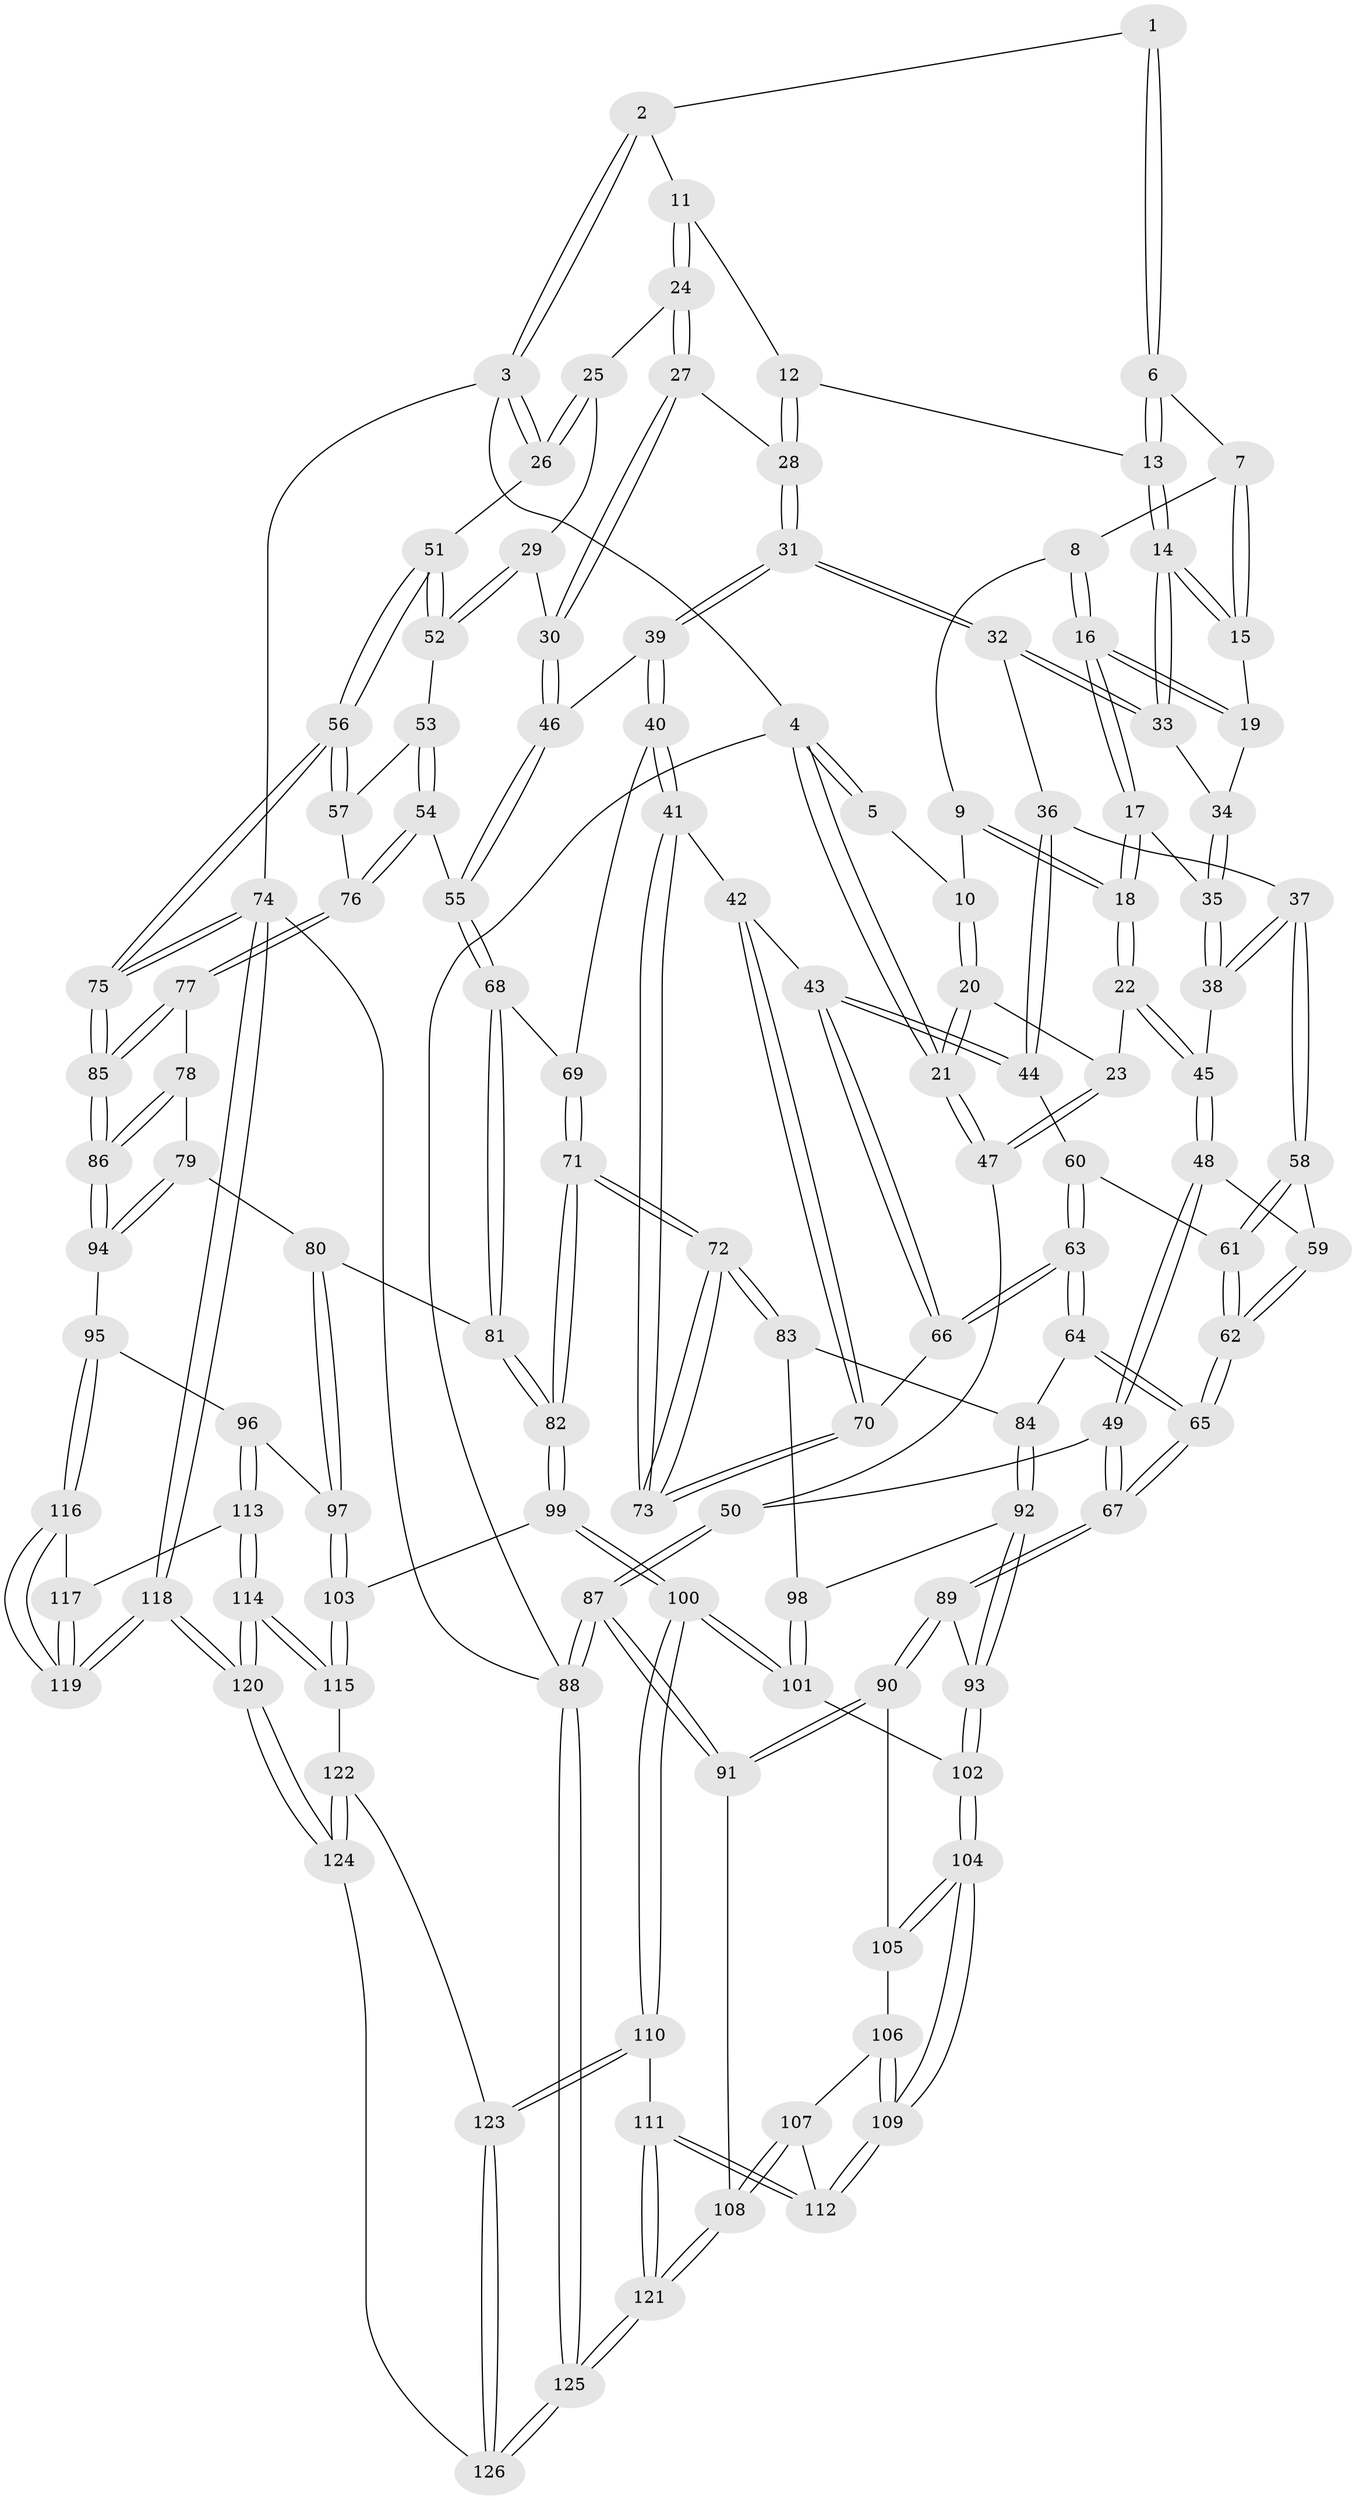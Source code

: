 // coarse degree distribution, {3: 0.0875, 5: 0.3625, 4: 0.425, 6: 0.1125, 2: 0.0125}
// Generated by graph-tools (version 1.1) at 2025/52/02/27/25 19:52:41]
// undirected, 126 vertices, 312 edges
graph export_dot {
graph [start="1"]
  node [color=gray90,style=filled];
  1 [pos="+0.3255695644615011+0"];
  2 [pos="+0.6331013164632359+0"];
  3 [pos="+1+0"];
  4 [pos="+0+0"];
  5 [pos="+0+0"];
  6 [pos="+0.3261379158476241+0"];
  7 [pos="+0.3012906980688419+0"];
  8 [pos="+0.16242597476098633+0.08272165901949959"];
  9 [pos="+0.16213631183671343+0.08276899114409426"];
  10 [pos="+0.12326480244607756+0.08625881268584937"];
  11 [pos="+0.6436797819923497+0.030672783668685356"];
  12 [pos="+0.6207723101482348+0.05719786100623689"];
  13 [pos="+0.5096961441623755+0.12913764692576177"];
  14 [pos="+0.4987840971726944+0.16323830181258278"];
  15 [pos="+0.31200680040545453+0.09265893347992854"];
  16 [pos="+0.23919205050185216+0.2257349369304414"];
  17 [pos="+0.23519019263007376+0.23512353791400392"];
  18 [pos="+0.12210182967181521+0.28205929174828653"];
  19 [pos="+0.2942613083710499+0.16277645482250133"];
  20 [pos="+0.08950576533940775+0.1129949393150418"];
  21 [pos="+0+0"];
  22 [pos="+0.11566277894503905+0.2849766035445994"];
  23 [pos="+0.040577918842692184+0.2689999699814818"];
  24 [pos="+0.7603430358718868+0.11058108901026403"];
  25 [pos="+0.8901148148972665+0.05438448595800443"];
  26 [pos="+1+0"];
  27 [pos="+0.7383358316831635+0.2597734373555805"];
  28 [pos="+0.6606737909434933+0.251904134797441"];
  29 [pos="+0.8431225518027736+0.3044343035279451"];
  30 [pos="+0.7910380937524855+0.3146882209438238"];
  31 [pos="+0.5631885779106918+0.2709247626750143"];
  32 [pos="+0.4998041696754203+0.23065599892224134"];
  33 [pos="+0.4961446463990592+0.2247587270069168"];
  34 [pos="+0.46089186399948595+0.22540707477493452"];
  35 [pos="+0.30362464653062304+0.2974947281042198"];
  36 [pos="+0.4566428288682466+0.2998999307875383"];
  37 [pos="+0.3358478519530258+0.3807879010699323"];
  38 [pos="+0.333942595875426+0.3778186025519366"];
  39 [pos="+0.570855670551731+0.4233597892193996"];
  40 [pos="+0.5519476791956572+0.4590958188243864"];
  41 [pos="+0.5396997279815992+0.4642888221561348"];
  42 [pos="+0.5279868821199096+0.46251704180962655"];
  43 [pos="+0.4947187748324687+0.4522821230664889"];
  44 [pos="+0.45891008219729335+0.43520803464219293"];
  45 [pos="+0.1557146853534078+0.3740843374015672"];
  46 [pos="+0.7689511209198083+0.38488823966036"];
  47 [pos="+0+0.3164149696217108"];
  48 [pos="+0.16845861995756836+0.4375394560612753"];
  49 [pos="+0.13772288055957096+0.5144727717636205"];
  50 [pos="+0+0.4155166219640181"];
  51 [pos="+1+0.24614170838895386"];
  52 [pos="+0.9810135872994828+0.31151081626920957"];
  53 [pos="+0.9460813834760423+0.39598481624447845"];
  54 [pos="+0.809156111665021+0.5159873449037709"];
  55 [pos="+0.7864569258571145+0.5038598031692096"];
  56 [pos="+1+0.554416131368404"];
  57 [pos="+0.9259567435274929+0.5316316683941039"];
  58 [pos="+0.33904833547362623+0.39899941895028"];
  59 [pos="+0.2359958328202631+0.4412524702097302"];
  60 [pos="+0.37061197917480254+0.4280725139946892"];
  61 [pos="+0.3421281203431573+0.4035122389999785"];
  62 [pos="+0.2724519612598331+0.5167506217277233"];
  63 [pos="+0.36217353632571736+0.5701544375419544"];
  64 [pos="+0.2878712077327294+0.6054439533218421"];
  65 [pos="+0.26236662384567655+0.6051583896139662"];
  66 [pos="+0.3623454443109018+0.5701875240219423"];
  67 [pos="+0.18249630192719465+0.6316590495854647"];
  68 [pos="+0.7168632478351095+0.5481075434083631"];
  69 [pos="+0.5952927522790953+0.49431015520266774"];
  70 [pos="+0.3938705063773632+0.5814157650015617"];
  71 [pos="+0.6032714022774374+0.7579829890030052"];
  72 [pos="+0.5155533821181673+0.6918265799337252"];
  73 [pos="+0.4963823609198374+0.6466719521057726"];
  74 [pos="+1+1"];
  75 [pos="+1+0.7429764327349513"];
  76 [pos="+0.85855518064422+0.5522821841155713"];
  77 [pos="+0.8606888435495487+0.5707587809500982"];
  78 [pos="+0.8606203433031835+0.5984060291280503"];
  79 [pos="+0.8540135455295967+0.652433850192315"];
  80 [pos="+0.8186459982741745+0.6777815964551965"];
  81 [pos="+0.6662321572354782+0.6937555203302703"];
  82 [pos="+0.6042234891594417+0.7588942272597711"];
  83 [pos="+0.3937305641766057+0.7205739447099162"];
  84 [pos="+0.3157075447910031+0.6405824339494648"];
  85 [pos="+1+0.7428955038939621"];
  86 [pos="+1+0.7443180384479775"];
  87 [pos="+0+0.7351310322042856"];
  88 [pos="+0+1"];
  89 [pos="+0.1798401075327985+0.6362037953464136"];
  90 [pos="+0.11013448453626476+0.6997480654479884"];
  91 [pos="+0+0.7459257354087724"];
  92 [pos="+0.3220367429580616+0.762498912986063"];
  93 [pos="+0.30286505758724136+0.7740118998580172"];
  94 [pos="+0.9663105278511569+0.7602870766722943"];
  95 [pos="+0.8943368879725863+0.8110067315089563"];
  96 [pos="+0.8602129947558511+0.8089780820644572"];
  97 [pos="+0.8225310453484813+0.7920299165639941"];
  98 [pos="+0.38001032230016146+0.7392652741552257"];
  99 [pos="+0.6059117256823761+0.7720052436432087"];
  100 [pos="+0.43954586548419133+0.8954601915843144"];
  101 [pos="+0.3969166988112474+0.8282918144679986"];
  102 [pos="+0.3002168982310673+0.7916674032275017"];
  103 [pos="+0.6352509195666287+0.8060034286547015"];
  104 [pos="+0.279936234265685+0.8309170942811569"];
  105 [pos="+0.14696164478544363+0.7598917488135382"];
  106 [pos="+0.15870175841438192+0.8105639783759877"];
  107 [pos="+0.16190731825540922+0.878020639597993"];
  108 [pos="+0.11296447424268063+0.9497803970296496"];
  109 [pos="+0.2806542962095406+0.8822745809412827"];
  110 [pos="+0.3958378895604261+0.9680619619849474"];
  111 [pos="+0.29205767449318953+0.9030695967818598"];
  112 [pos="+0.2807396945708802+0.8828773078734465"];
  113 [pos="+0.7977700565952833+0.9031757864365686"];
  114 [pos="+0.7098781163439662+0.913125627302285"];
  115 [pos="+0.6417079071170536+0.823621215041493"];
  116 [pos="+0.8954338637106316+0.8284353341562635"];
  117 [pos="+0.8174725894714415+0.9132853765885734"];
  118 [pos="+1+1"];
  119 [pos="+0.9051629993821024+0.9606041752497605"];
  120 [pos="+0.7770028531080261+1"];
  121 [pos="+0.12588267757884616+1"];
  122 [pos="+0.596836038051897+0.9368084959306449"];
  123 [pos="+0.4167014914197367+1"];
  124 [pos="+0.6925843326059541+1"];
  125 [pos="+0.0707425739537049+1"];
  126 [pos="+0.4144430746991713+1"];
  1 -- 2;
  1 -- 6;
  1 -- 6;
  2 -- 3;
  2 -- 3;
  2 -- 11;
  3 -- 4;
  3 -- 26;
  3 -- 26;
  3 -- 74;
  4 -- 5;
  4 -- 5;
  4 -- 21;
  4 -- 21;
  4 -- 88;
  5 -- 10;
  6 -- 7;
  6 -- 13;
  6 -- 13;
  7 -- 8;
  7 -- 15;
  7 -- 15;
  8 -- 9;
  8 -- 16;
  8 -- 16;
  9 -- 10;
  9 -- 18;
  9 -- 18;
  10 -- 20;
  10 -- 20;
  11 -- 12;
  11 -- 24;
  11 -- 24;
  12 -- 13;
  12 -- 28;
  12 -- 28;
  13 -- 14;
  13 -- 14;
  14 -- 15;
  14 -- 15;
  14 -- 33;
  14 -- 33;
  15 -- 19;
  16 -- 17;
  16 -- 17;
  16 -- 19;
  16 -- 19;
  17 -- 18;
  17 -- 18;
  17 -- 35;
  18 -- 22;
  18 -- 22;
  19 -- 34;
  20 -- 21;
  20 -- 21;
  20 -- 23;
  21 -- 47;
  21 -- 47;
  22 -- 23;
  22 -- 45;
  22 -- 45;
  23 -- 47;
  23 -- 47;
  24 -- 25;
  24 -- 27;
  24 -- 27;
  25 -- 26;
  25 -- 26;
  25 -- 29;
  26 -- 51;
  27 -- 28;
  27 -- 30;
  27 -- 30;
  28 -- 31;
  28 -- 31;
  29 -- 30;
  29 -- 52;
  29 -- 52;
  30 -- 46;
  30 -- 46;
  31 -- 32;
  31 -- 32;
  31 -- 39;
  31 -- 39;
  32 -- 33;
  32 -- 33;
  32 -- 36;
  33 -- 34;
  34 -- 35;
  34 -- 35;
  35 -- 38;
  35 -- 38;
  36 -- 37;
  36 -- 44;
  36 -- 44;
  37 -- 38;
  37 -- 38;
  37 -- 58;
  37 -- 58;
  38 -- 45;
  39 -- 40;
  39 -- 40;
  39 -- 46;
  40 -- 41;
  40 -- 41;
  40 -- 69;
  41 -- 42;
  41 -- 73;
  41 -- 73;
  42 -- 43;
  42 -- 70;
  42 -- 70;
  43 -- 44;
  43 -- 44;
  43 -- 66;
  43 -- 66;
  44 -- 60;
  45 -- 48;
  45 -- 48;
  46 -- 55;
  46 -- 55;
  47 -- 50;
  48 -- 49;
  48 -- 49;
  48 -- 59;
  49 -- 50;
  49 -- 67;
  49 -- 67;
  50 -- 87;
  50 -- 87;
  51 -- 52;
  51 -- 52;
  51 -- 56;
  51 -- 56;
  52 -- 53;
  53 -- 54;
  53 -- 54;
  53 -- 57;
  54 -- 55;
  54 -- 76;
  54 -- 76;
  55 -- 68;
  55 -- 68;
  56 -- 57;
  56 -- 57;
  56 -- 75;
  56 -- 75;
  57 -- 76;
  58 -- 59;
  58 -- 61;
  58 -- 61;
  59 -- 62;
  59 -- 62;
  60 -- 61;
  60 -- 63;
  60 -- 63;
  61 -- 62;
  61 -- 62;
  62 -- 65;
  62 -- 65;
  63 -- 64;
  63 -- 64;
  63 -- 66;
  63 -- 66;
  64 -- 65;
  64 -- 65;
  64 -- 84;
  65 -- 67;
  65 -- 67;
  66 -- 70;
  67 -- 89;
  67 -- 89;
  68 -- 69;
  68 -- 81;
  68 -- 81;
  69 -- 71;
  69 -- 71;
  70 -- 73;
  70 -- 73;
  71 -- 72;
  71 -- 72;
  71 -- 82;
  71 -- 82;
  72 -- 73;
  72 -- 73;
  72 -- 83;
  72 -- 83;
  74 -- 75;
  74 -- 75;
  74 -- 118;
  74 -- 118;
  74 -- 88;
  75 -- 85;
  75 -- 85;
  76 -- 77;
  76 -- 77;
  77 -- 78;
  77 -- 85;
  77 -- 85;
  78 -- 79;
  78 -- 86;
  78 -- 86;
  79 -- 80;
  79 -- 94;
  79 -- 94;
  80 -- 81;
  80 -- 97;
  80 -- 97;
  81 -- 82;
  81 -- 82;
  82 -- 99;
  82 -- 99;
  83 -- 84;
  83 -- 98;
  84 -- 92;
  84 -- 92;
  85 -- 86;
  85 -- 86;
  86 -- 94;
  86 -- 94;
  87 -- 88;
  87 -- 88;
  87 -- 91;
  87 -- 91;
  88 -- 125;
  88 -- 125;
  89 -- 90;
  89 -- 90;
  89 -- 93;
  90 -- 91;
  90 -- 91;
  90 -- 105;
  91 -- 108;
  92 -- 93;
  92 -- 93;
  92 -- 98;
  93 -- 102;
  93 -- 102;
  94 -- 95;
  95 -- 96;
  95 -- 116;
  95 -- 116;
  96 -- 97;
  96 -- 113;
  96 -- 113;
  97 -- 103;
  97 -- 103;
  98 -- 101;
  98 -- 101;
  99 -- 100;
  99 -- 100;
  99 -- 103;
  100 -- 101;
  100 -- 101;
  100 -- 110;
  100 -- 110;
  101 -- 102;
  102 -- 104;
  102 -- 104;
  103 -- 115;
  103 -- 115;
  104 -- 105;
  104 -- 105;
  104 -- 109;
  104 -- 109;
  105 -- 106;
  106 -- 107;
  106 -- 109;
  106 -- 109;
  107 -- 108;
  107 -- 108;
  107 -- 112;
  108 -- 121;
  108 -- 121;
  109 -- 112;
  109 -- 112;
  110 -- 111;
  110 -- 123;
  110 -- 123;
  111 -- 112;
  111 -- 112;
  111 -- 121;
  111 -- 121;
  113 -- 114;
  113 -- 114;
  113 -- 117;
  114 -- 115;
  114 -- 115;
  114 -- 120;
  114 -- 120;
  115 -- 122;
  116 -- 117;
  116 -- 119;
  116 -- 119;
  117 -- 119;
  117 -- 119;
  118 -- 119;
  118 -- 119;
  118 -- 120;
  118 -- 120;
  120 -- 124;
  120 -- 124;
  121 -- 125;
  121 -- 125;
  122 -- 123;
  122 -- 124;
  122 -- 124;
  123 -- 126;
  123 -- 126;
  124 -- 126;
  125 -- 126;
  125 -- 126;
}
